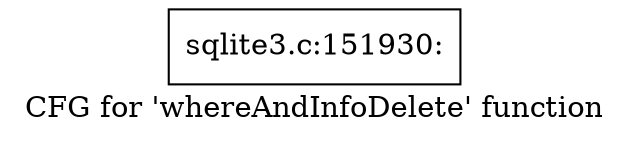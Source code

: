 digraph "CFG for 'whereAndInfoDelete' function" {
	label="CFG for 'whereAndInfoDelete' function";

	Node0x55c0f9a6fa70 [shape=record,label="{sqlite3.c:151930:}"];
}
